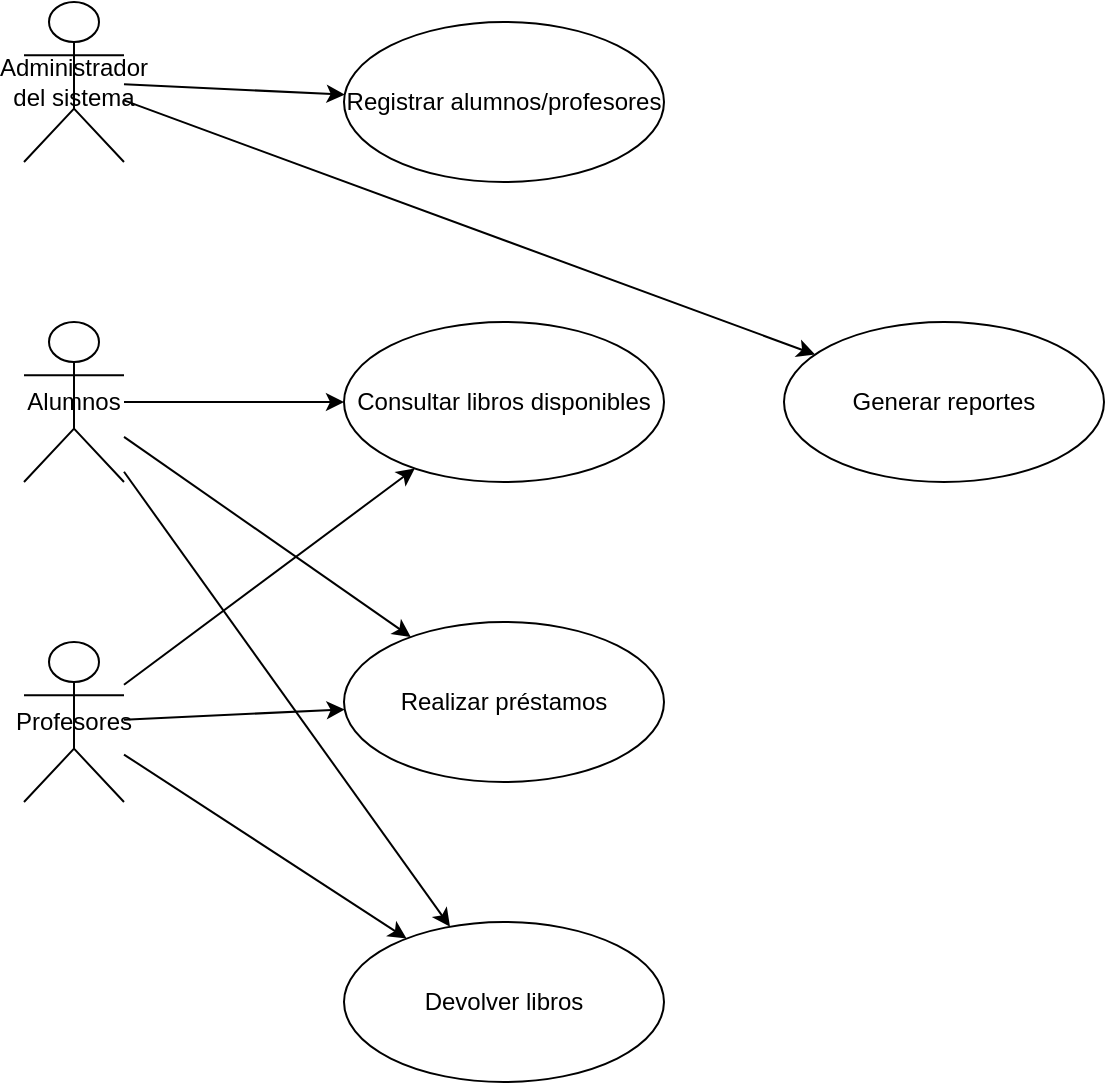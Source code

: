 <mxfile version="25.0.3">
  <diagram id="prtHgNgQTEPvFCAcTncT" name="Page-1">
    <mxGraphModel dx="999" dy="530" grid="1" gridSize="10" guides="1" tooltips="1" connect="1" arrows="1" fold="1" page="1" pageScale="1" pageWidth="827" pageHeight="1169" math="0" shadow="0">
      <root>
        <mxCell id="0" />
        <mxCell id="1" parent="0" />
        <mxCell id="jSSrgST6CZ4S2QS0vpkk-47" value="Administrador del sistema" style="shape=umlActor;whiteSpace=wrap;html=1;" vertex="1" parent="1">
          <mxGeometry x="20" y="140" width="50" height="80" as="geometry" />
        </mxCell>
        <mxCell id="jSSrgST6CZ4S2QS0vpkk-48" value="Alumnos" style="shape=umlActor;whiteSpace=wrap;html=1;" vertex="1" parent="1">
          <mxGeometry x="20" y="300" width="50" height="80" as="geometry" />
        </mxCell>
        <mxCell id="jSSrgST6CZ4S2QS0vpkk-49" value="Profesores" style="shape=umlActor;whiteSpace=wrap;html=1;" vertex="1" parent="1">
          <mxGeometry x="20" y="460" width="50" height="80" as="geometry" />
        </mxCell>
        <mxCell id="jSSrgST6CZ4S2QS0vpkk-50" value="Registrar alumnos/profesores" style="ellipse;whiteSpace=wrap;html=1;" vertex="1" parent="1">
          <mxGeometry x="180" y="150" width="160" height="80" as="geometry" />
        </mxCell>
        <mxCell id="jSSrgST6CZ4S2QS0vpkk-51" value="Consultar libros disponibles" style="ellipse;whiteSpace=wrap;html=1;" vertex="1" parent="1">
          <mxGeometry x="180" y="300" width="160" height="80" as="geometry" />
        </mxCell>
        <mxCell id="jSSrgST6CZ4S2QS0vpkk-52" value="Realizar préstamos" style="ellipse;whiteSpace=wrap;html=1;" vertex="1" parent="1">
          <mxGeometry x="180" y="450" width="160" height="80" as="geometry" />
        </mxCell>
        <mxCell id="jSSrgST6CZ4S2QS0vpkk-53" value="Devolver libros" style="ellipse;whiteSpace=wrap;html=1;" vertex="1" parent="1">
          <mxGeometry x="180" y="600" width="160" height="80" as="geometry" />
        </mxCell>
        <mxCell id="jSSrgST6CZ4S2QS0vpkk-54" value="Generar reportes" style="ellipse;whiteSpace=wrap;html=1;" vertex="1" parent="1">
          <mxGeometry x="400" y="300" width="160" height="80" as="geometry" />
        </mxCell>
        <mxCell id="jSSrgST6CZ4S2QS0vpkk-55" edge="1" parent="1" source="jSSrgST6CZ4S2QS0vpkk-47" target="jSSrgST6CZ4S2QS0vpkk-50">
          <mxGeometry relative="1" as="geometry" />
        </mxCell>
        <mxCell id="jSSrgST6CZ4S2QS0vpkk-56" edge="1" parent="1" source="jSSrgST6CZ4S2QS0vpkk-47" target="jSSrgST6CZ4S2QS0vpkk-54">
          <mxGeometry relative="1" as="geometry" />
        </mxCell>
        <mxCell id="jSSrgST6CZ4S2QS0vpkk-57" edge="1" parent="1" source="jSSrgST6CZ4S2QS0vpkk-48" target="jSSrgST6CZ4S2QS0vpkk-52">
          <mxGeometry relative="1" as="geometry" />
        </mxCell>
        <mxCell id="jSSrgST6CZ4S2QS0vpkk-58" edge="1" parent="1" source="jSSrgST6CZ4S2QS0vpkk-48" target="jSSrgST6CZ4S2QS0vpkk-51">
          <mxGeometry relative="1" as="geometry" />
        </mxCell>
        <mxCell id="jSSrgST6CZ4S2QS0vpkk-59" edge="1" parent="1" source="jSSrgST6CZ4S2QS0vpkk-49" target="jSSrgST6CZ4S2QS0vpkk-52">
          <mxGeometry relative="1" as="geometry" />
        </mxCell>
        <mxCell id="jSSrgST6CZ4S2QS0vpkk-60" edge="1" parent="1" source="jSSrgST6CZ4S2QS0vpkk-49" target="jSSrgST6CZ4S2QS0vpkk-51">
          <mxGeometry relative="1" as="geometry" />
        </mxCell>
        <mxCell id="jSSrgST6CZ4S2QS0vpkk-61" edge="1" parent="1" source="jSSrgST6CZ4S2QS0vpkk-48" target="jSSrgST6CZ4S2QS0vpkk-53">
          <mxGeometry relative="1" as="geometry" />
        </mxCell>
        <mxCell id="jSSrgST6CZ4S2QS0vpkk-62" edge="1" parent="1" source="jSSrgST6CZ4S2QS0vpkk-49" target="jSSrgST6CZ4S2QS0vpkk-53">
          <mxGeometry relative="1" as="geometry" />
        </mxCell>
      </root>
    </mxGraphModel>
  </diagram>
</mxfile>
